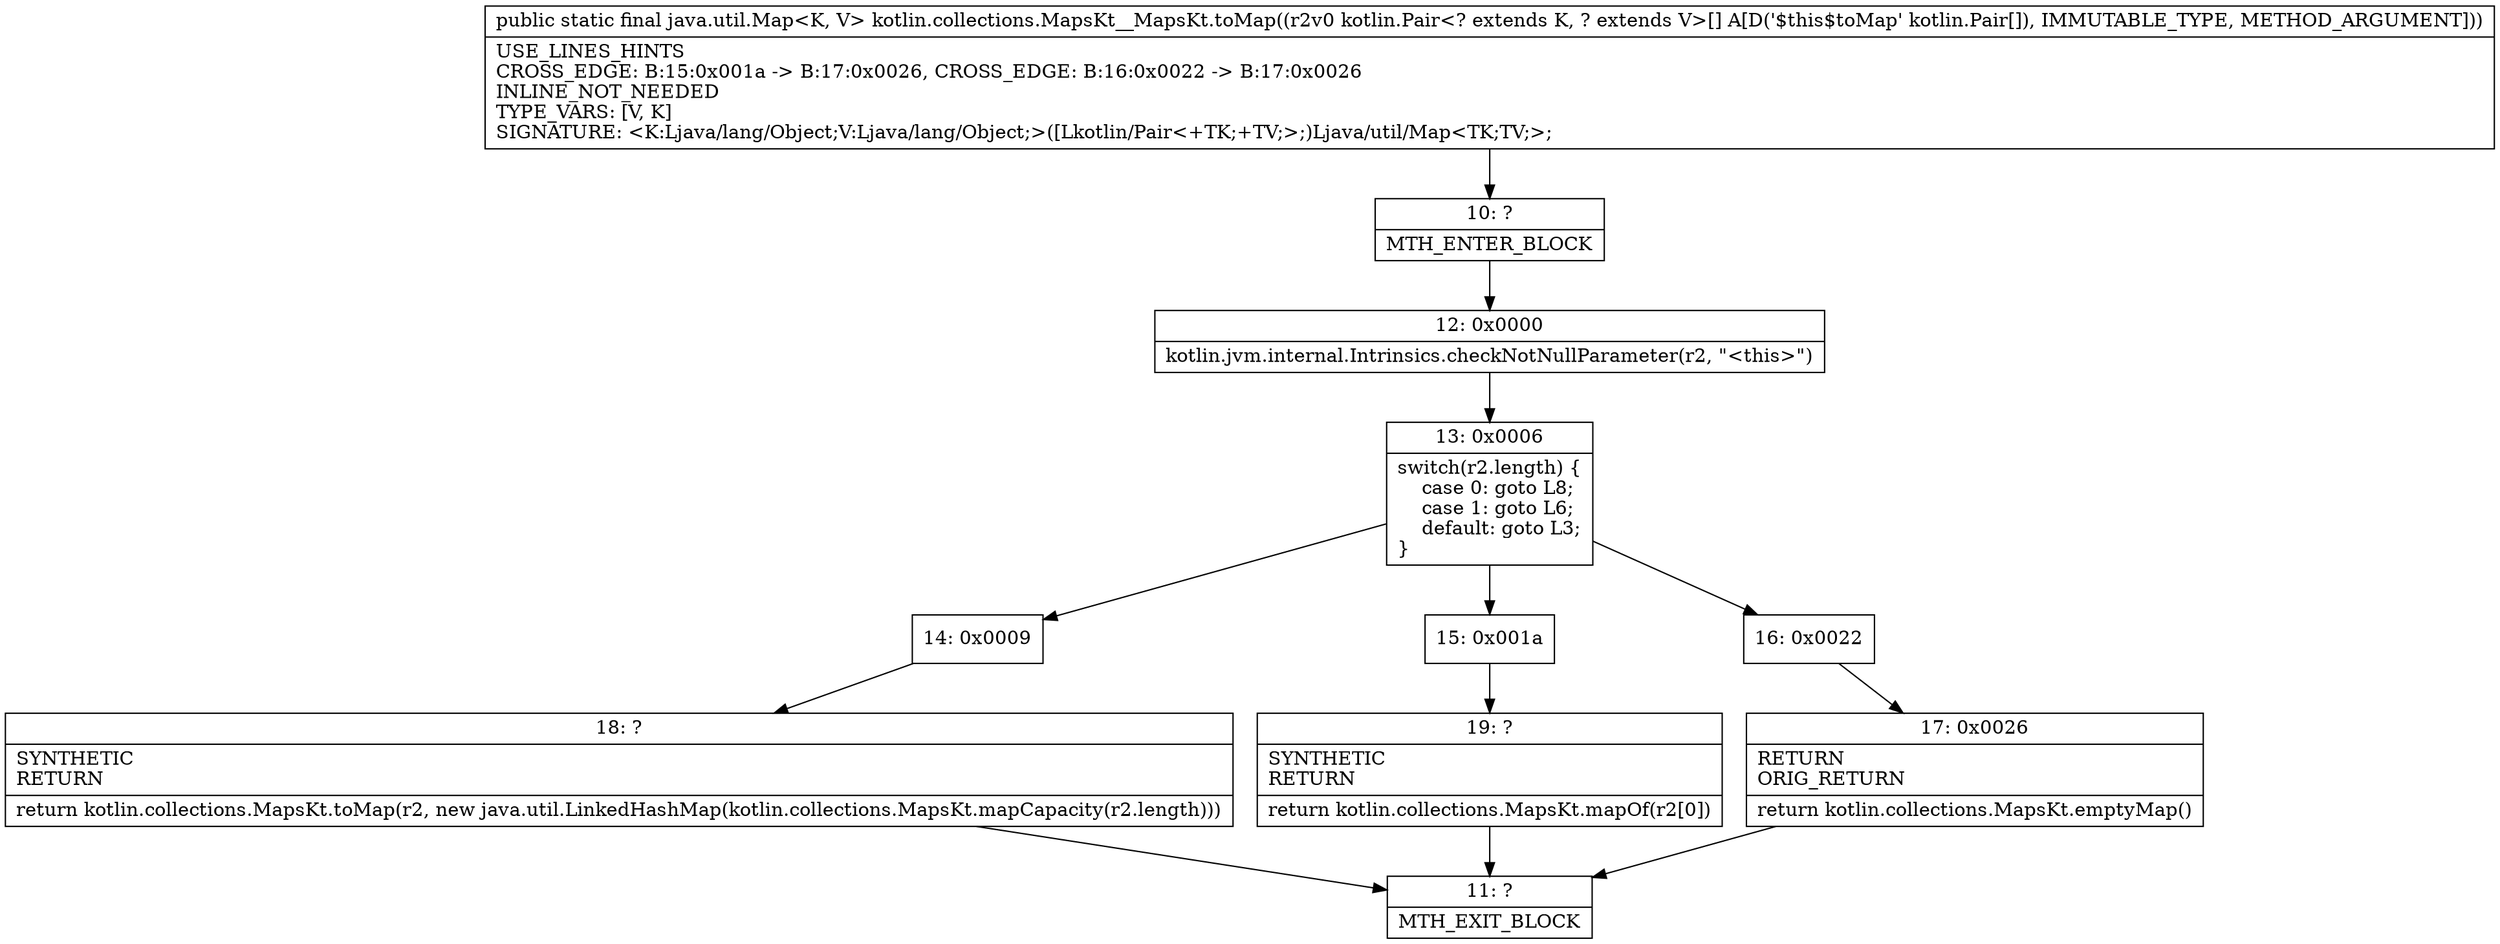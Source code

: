 digraph "CFG forkotlin.collections.MapsKt__MapsKt.toMap([Lkotlin\/Pair;)Ljava\/util\/Map;" {
Node_10 [shape=record,label="{10\:\ ?|MTH_ENTER_BLOCK\l}"];
Node_12 [shape=record,label="{12\:\ 0x0000|kotlin.jvm.internal.Intrinsics.checkNotNullParameter(r2, \"\<this\>\")\l}"];
Node_13 [shape=record,label="{13\:\ 0x0006|switch(r2.length) \{\l    case 0: goto L8;\l    case 1: goto L6;\l    default: goto L3;\l\}\l}"];
Node_14 [shape=record,label="{14\:\ 0x0009}"];
Node_18 [shape=record,label="{18\:\ ?|SYNTHETIC\lRETURN\l|return kotlin.collections.MapsKt.toMap(r2, new java.util.LinkedHashMap(kotlin.collections.MapsKt.mapCapacity(r2.length)))\l}"];
Node_11 [shape=record,label="{11\:\ ?|MTH_EXIT_BLOCK\l}"];
Node_15 [shape=record,label="{15\:\ 0x001a}"];
Node_19 [shape=record,label="{19\:\ ?|SYNTHETIC\lRETURN\l|return kotlin.collections.MapsKt.mapOf(r2[0])\l}"];
Node_16 [shape=record,label="{16\:\ 0x0022}"];
Node_17 [shape=record,label="{17\:\ 0x0026|RETURN\lORIG_RETURN\l|return kotlin.collections.MapsKt.emptyMap()\l}"];
MethodNode[shape=record,label="{public static final java.util.Map\<K, V\> kotlin.collections.MapsKt__MapsKt.toMap((r2v0 kotlin.Pair\<? extends K, ? extends V\>[] A[D('$this$toMap' kotlin.Pair[]), IMMUTABLE_TYPE, METHOD_ARGUMENT]))  | USE_LINES_HINTS\lCROSS_EDGE: B:15:0x001a \-\> B:17:0x0026, CROSS_EDGE: B:16:0x0022 \-\> B:17:0x0026\lINLINE_NOT_NEEDED\lTYPE_VARS: [V, K]\lSIGNATURE: \<K:Ljava\/lang\/Object;V:Ljava\/lang\/Object;\>([Lkotlin\/Pair\<+TK;+TV;\>;)Ljava\/util\/Map\<TK;TV;\>;\l}"];
MethodNode -> Node_10;Node_10 -> Node_12;
Node_12 -> Node_13;
Node_13 -> Node_14;
Node_13 -> Node_15;
Node_13 -> Node_16;
Node_14 -> Node_18;
Node_18 -> Node_11;
Node_15 -> Node_19;
Node_19 -> Node_11;
Node_16 -> Node_17;
Node_17 -> Node_11;
}

